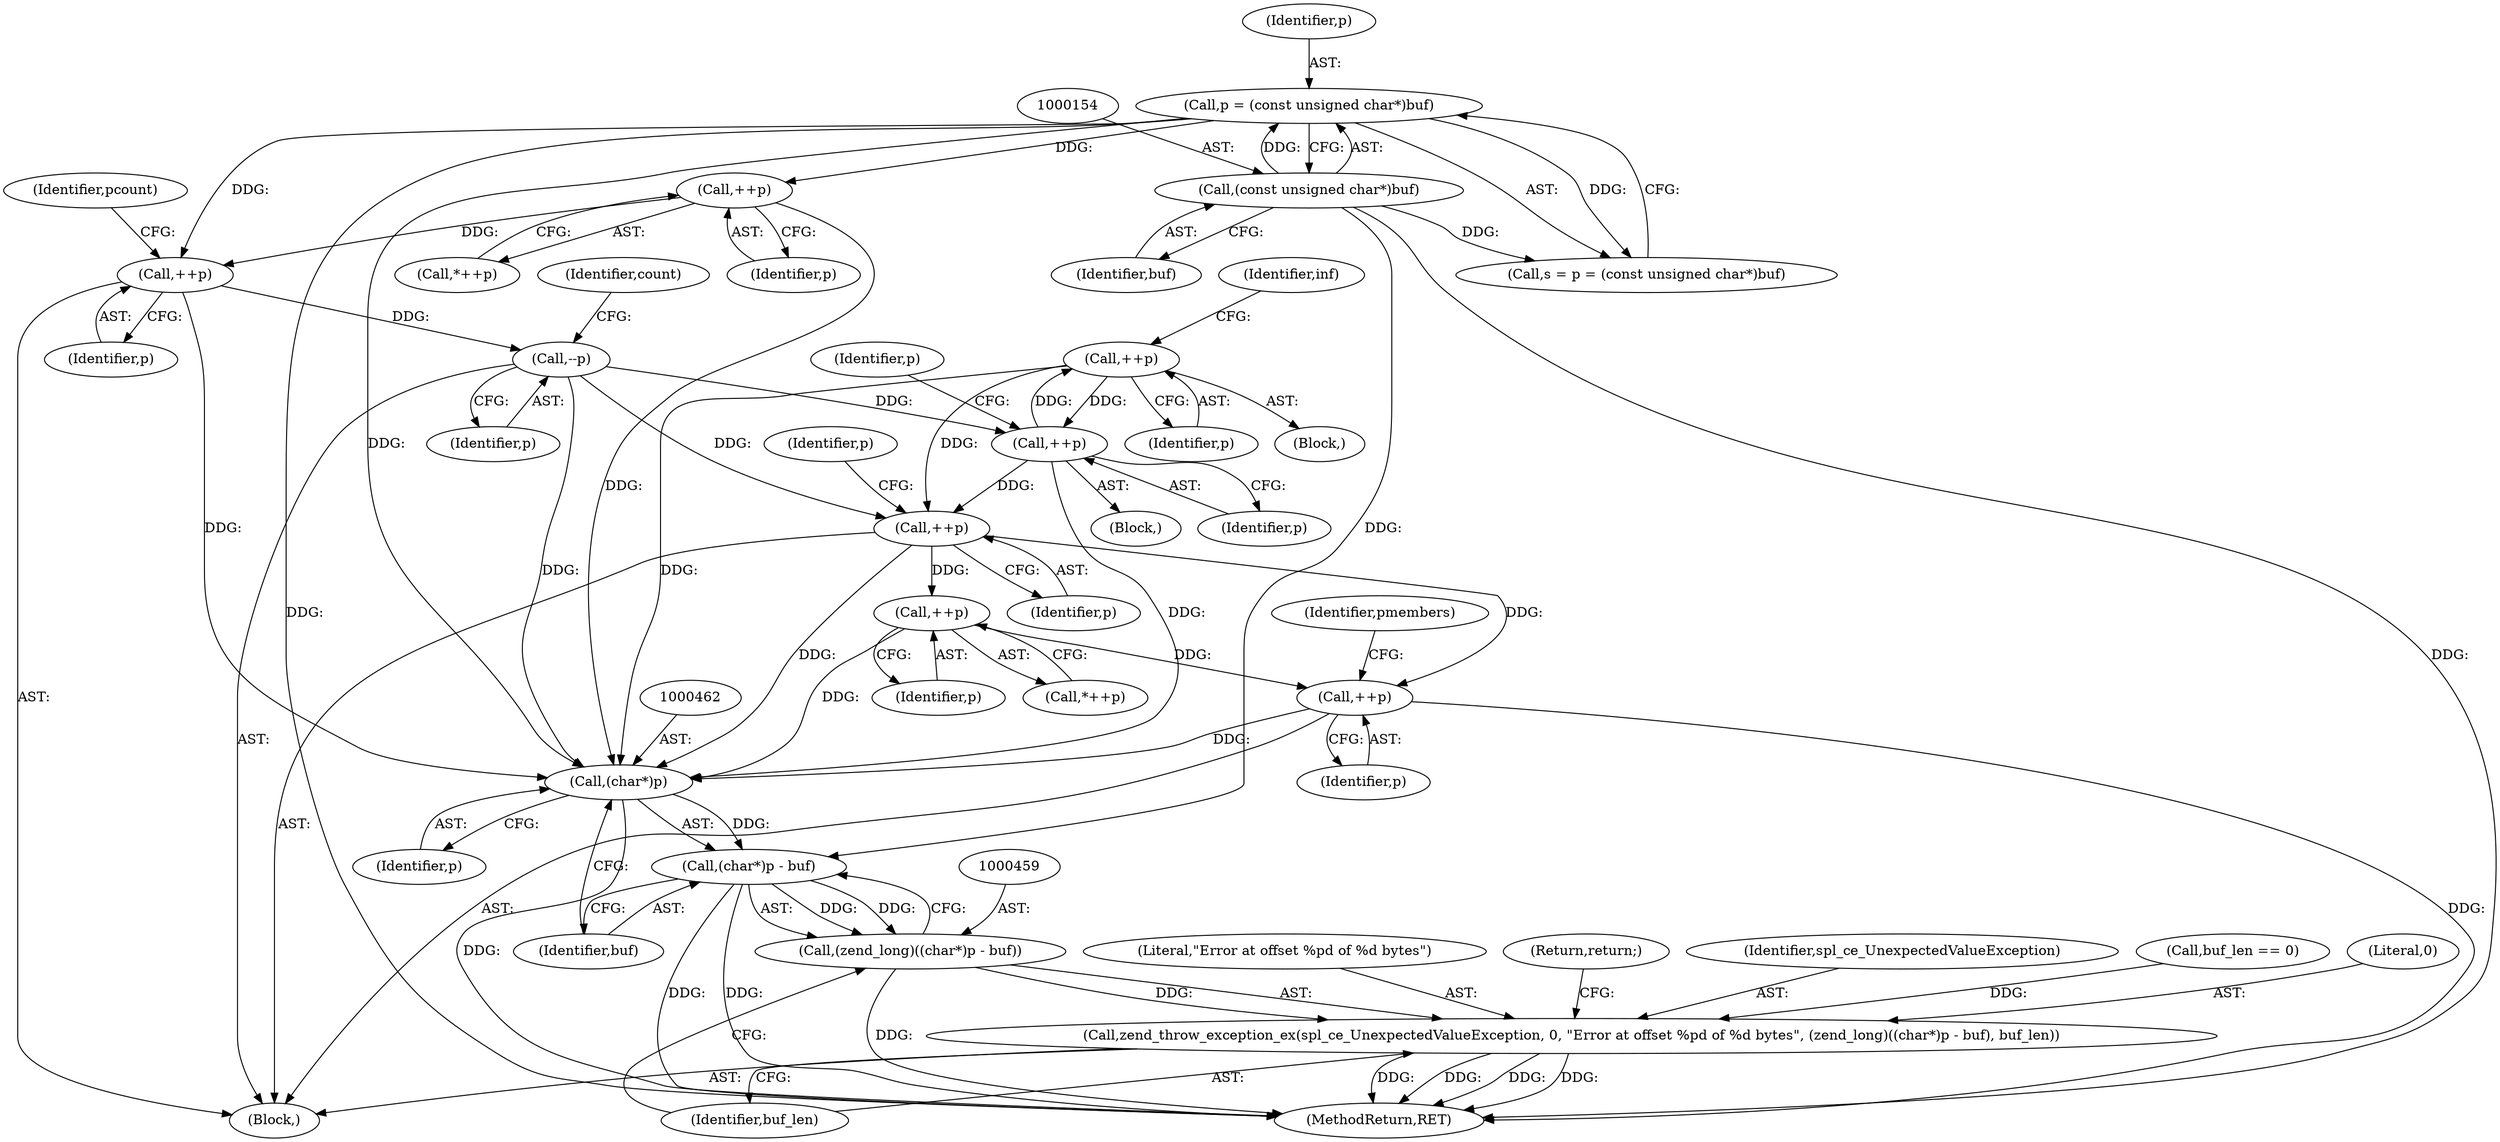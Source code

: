 digraph "0_php-src_61cdd1255d5b9c8453be71aacbbf682796ac77d4@pointer" {
"1000411" [label="(Call,++p)"];
"1000401" [label="(Call,++p)"];
"1000262" [label="(Call,++p)"];
"1000223" [label="(Call,++p)"];
"1000196" [label="(Call,--p)"];
"1000171" [label="(Call,++p)"];
"1000151" [label="(Call,p = (const unsigned char*)buf)"];
"1000153" [label="(Call,(const unsigned char*)buf)"];
"1000166" [label="(Call,++p)"];
"1000416" [label="(Call,++p)"];
"1000461" [label="(Call,(char*)p)"];
"1000460" [label="(Call,(char*)p - buf)"];
"1000458" [label="(Call,(zend_long)((char*)p - buf))"];
"1000454" [label="(Call,zend_throw_exception_ex(spl_ce_UnexpectedValueException, 0, \"Error at offset %pd of %d bytes\", (zend_long)((char*)p - buf), buf_len))"];
"1000199" [label="(Identifier,count)"];
"1000464" [label="(Identifier,buf)"];
"1000457" [label="(Literal,\"Error at offset %pd of %d bytes\")"];
"1000213" [label="(Block,)"];
"1000149" [label="(Call,s = p = (const unsigned char*)buf)"];
"1000463" [label="(Identifier,p)"];
"1000165" [label="(Call,*++p)"];
"1000454" [label="(Call,zend_throw_exception_ex(spl_ce_UnexpectedValueException, 0, \"Error at offset %pd of %d bytes\", (zend_long)((char*)p - buf), buf_len))"];
"1000114" [label="(Block,)"];
"1000466" [label="(Return,return;)"];
"1000455" [label="(Identifier,spl_ce_UnexpectedValueException)"];
"1000268" [label="(Identifier,inf)"];
"1000412" [label="(Identifier,p)"];
"1000172" [label="(Identifier,p)"];
"1000419" [label="(Identifier,pmembers)"];
"1000467" [label="(MethodReturn,RET)"];
"1000402" [label="(Identifier,p)"];
"1000224" [label="(Identifier,p)"];
"1000262" [label="(Call,++p)"];
"1000263" [label="(Identifier,p)"];
"1000167" [label="(Identifier,p)"];
"1000461" [label="(Call,(char*)p)"];
"1000401" [label="(Call,++p)"];
"1000171" [label="(Call,++p)"];
"1000155" [label="(Identifier,buf)"];
"1000411" [label="(Call,++p)"];
"1000144" [label="(Call,buf_len == 0)"];
"1000174" [label="(Identifier,pcount)"];
"1000410" [label="(Call,*++p)"];
"1000407" [label="(Identifier,p)"];
"1000166" [label="(Call,++p)"];
"1000456" [label="(Literal,0)"];
"1000458" [label="(Call,(zend_long)((char*)p - buf))"];
"1000417" [label="(Identifier,p)"];
"1000196" [label="(Call,--p)"];
"1000223" [label="(Call,++p)"];
"1000416" [label="(Call,++p)"];
"1000152" [label="(Identifier,p)"];
"1000261" [label="(Block,)"];
"1000465" [label="(Identifier,buf_len)"];
"1000197" [label="(Identifier,p)"];
"1000153" [label="(Call,(const unsigned char*)buf)"];
"1000460" [label="(Call,(char*)p - buf)"];
"1000151" [label="(Call,p = (const unsigned char*)buf)"];
"1000229" [label="(Identifier,p)"];
"1000411" -> "1000410"  [label="AST: "];
"1000411" -> "1000412"  [label="CFG: "];
"1000412" -> "1000411"  [label="AST: "];
"1000410" -> "1000411"  [label="CFG: "];
"1000401" -> "1000411"  [label="DDG: "];
"1000411" -> "1000416"  [label="DDG: "];
"1000411" -> "1000461"  [label="DDG: "];
"1000401" -> "1000114"  [label="AST: "];
"1000401" -> "1000402"  [label="CFG: "];
"1000402" -> "1000401"  [label="AST: "];
"1000407" -> "1000401"  [label="CFG: "];
"1000262" -> "1000401"  [label="DDG: "];
"1000196" -> "1000401"  [label="DDG: "];
"1000223" -> "1000401"  [label="DDG: "];
"1000401" -> "1000416"  [label="DDG: "];
"1000401" -> "1000461"  [label="DDG: "];
"1000262" -> "1000261"  [label="AST: "];
"1000262" -> "1000263"  [label="CFG: "];
"1000263" -> "1000262"  [label="AST: "];
"1000268" -> "1000262"  [label="CFG: "];
"1000262" -> "1000223"  [label="DDG: "];
"1000223" -> "1000262"  [label="DDG: "];
"1000262" -> "1000461"  [label="DDG: "];
"1000223" -> "1000213"  [label="AST: "];
"1000223" -> "1000224"  [label="CFG: "];
"1000224" -> "1000223"  [label="AST: "];
"1000229" -> "1000223"  [label="CFG: "];
"1000196" -> "1000223"  [label="DDG: "];
"1000223" -> "1000461"  [label="DDG: "];
"1000196" -> "1000114"  [label="AST: "];
"1000196" -> "1000197"  [label="CFG: "];
"1000197" -> "1000196"  [label="AST: "];
"1000199" -> "1000196"  [label="CFG: "];
"1000171" -> "1000196"  [label="DDG: "];
"1000196" -> "1000461"  [label="DDG: "];
"1000171" -> "1000114"  [label="AST: "];
"1000171" -> "1000172"  [label="CFG: "];
"1000172" -> "1000171"  [label="AST: "];
"1000174" -> "1000171"  [label="CFG: "];
"1000151" -> "1000171"  [label="DDG: "];
"1000166" -> "1000171"  [label="DDG: "];
"1000171" -> "1000461"  [label="DDG: "];
"1000151" -> "1000149"  [label="AST: "];
"1000151" -> "1000153"  [label="CFG: "];
"1000152" -> "1000151"  [label="AST: "];
"1000153" -> "1000151"  [label="AST: "];
"1000149" -> "1000151"  [label="CFG: "];
"1000151" -> "1000467"  [label="DDG: "];
"1000151" -> "1000149"  [label="DDG: "];
"1000153" -> "1000151"  [label="DDG: "];
"1000151" -> "1000166"  [label="DDG: "];
"1000151" -> "1000461"  [label="DDG: "];
"1000153" -> "1000155"  [label="CFG: "];
"1000154" -> "1000153"  [label="AST: "];
"1000155" -> "1000153"  [label="AST: "];
"1000153" -> "1000467"  [label="DDG: "];
"1000153" -> "1000149"  [label="DDG: "];
"1000153" -> "1000460"  [label="DDG: "];
"1000166" -> "1000165"  [label="AST: "];
"1000166" -> "1000167"  [label="CFG: "];
"1000167" -> "1000166"  [label="AST: "];
"1000165" -> "1000166"  [label="CFG: "];
"1000166" -> "1000461"  [label="DDG: "];
"1000416" -> "1000114"  [label="AST: "];
"1000416" -> "1000417"  [label="CFG: "];
"1000417" -> "1000416"  [label="AST: "];
"1000419" -> "1000416"  [label="CFG: "];
"1000416" -> "1000467"  [label="DDG: "];
"1000416" -> "1000461"  [label="DDG: "];
"1000461" -> "1000460"  [label="AST: "];
"1000461" -> "1000463"  [label="CFG: "];
"1000462" -> "1000461"  [label="AST: "];
"1000463" -> "1000461"  [label="AST: "];
"1000464" -> "1000461"  [label="CFG: "];
"1000461" -> "1000467"  [label="DDG: "];
"1000461" -> "1000460"  [label="DDG: "];
"1000460" -> "1000458"  [label="AST: "];
"1000460" -> "1000464"  [label="CFG: "];
"1000464" -> "1000460"  [label="AST: "];
"1000458" -> "1000460"  [label="CFG: "];
"1000460" -> "1000467"  [label="DDG: "];
"1000460" -> "1000467"  [label="DDG: "];
"1000460" -> "1000458"  [label="DDG: "];
"1000460" -> "1000458"  [label="DDG: "];
"1000458" -> "1000454"  [label="AST: "];
"1000459" -> "1000458"  [label="AST: "];
"1000465" -> "1000458"  [label="CFG: "];
"1000458" -> "1000467"  [label="DDG: "];
"1000458" -> "1000454"  [label="DDG: "];
"1000454" -> "1000114"  [label="AST: "];
"1000454" -> "1000465"  [label="CFG: "];
"1000455" -> "1000454"  [label="AST: "];
"1000456" -> "1000454"  [label="AST: "];
"1000457" -> "1000454"  [label="AST: "];
"1000465" -> "1000454"  [label="AST: "];
"1000466" -> "1000454"  [label="CFG: "];
"1000454" -> "1000467"  [label="DDG: "];
"1000454" -> "1000467"  [label="DDG: "];
"1000454" -> "1000467"  [label="DDG: "];
"1000454" -> "1000467"  [label="DDG: "];
"1000144" -> "1000454"  [label="DDG: "];
}

